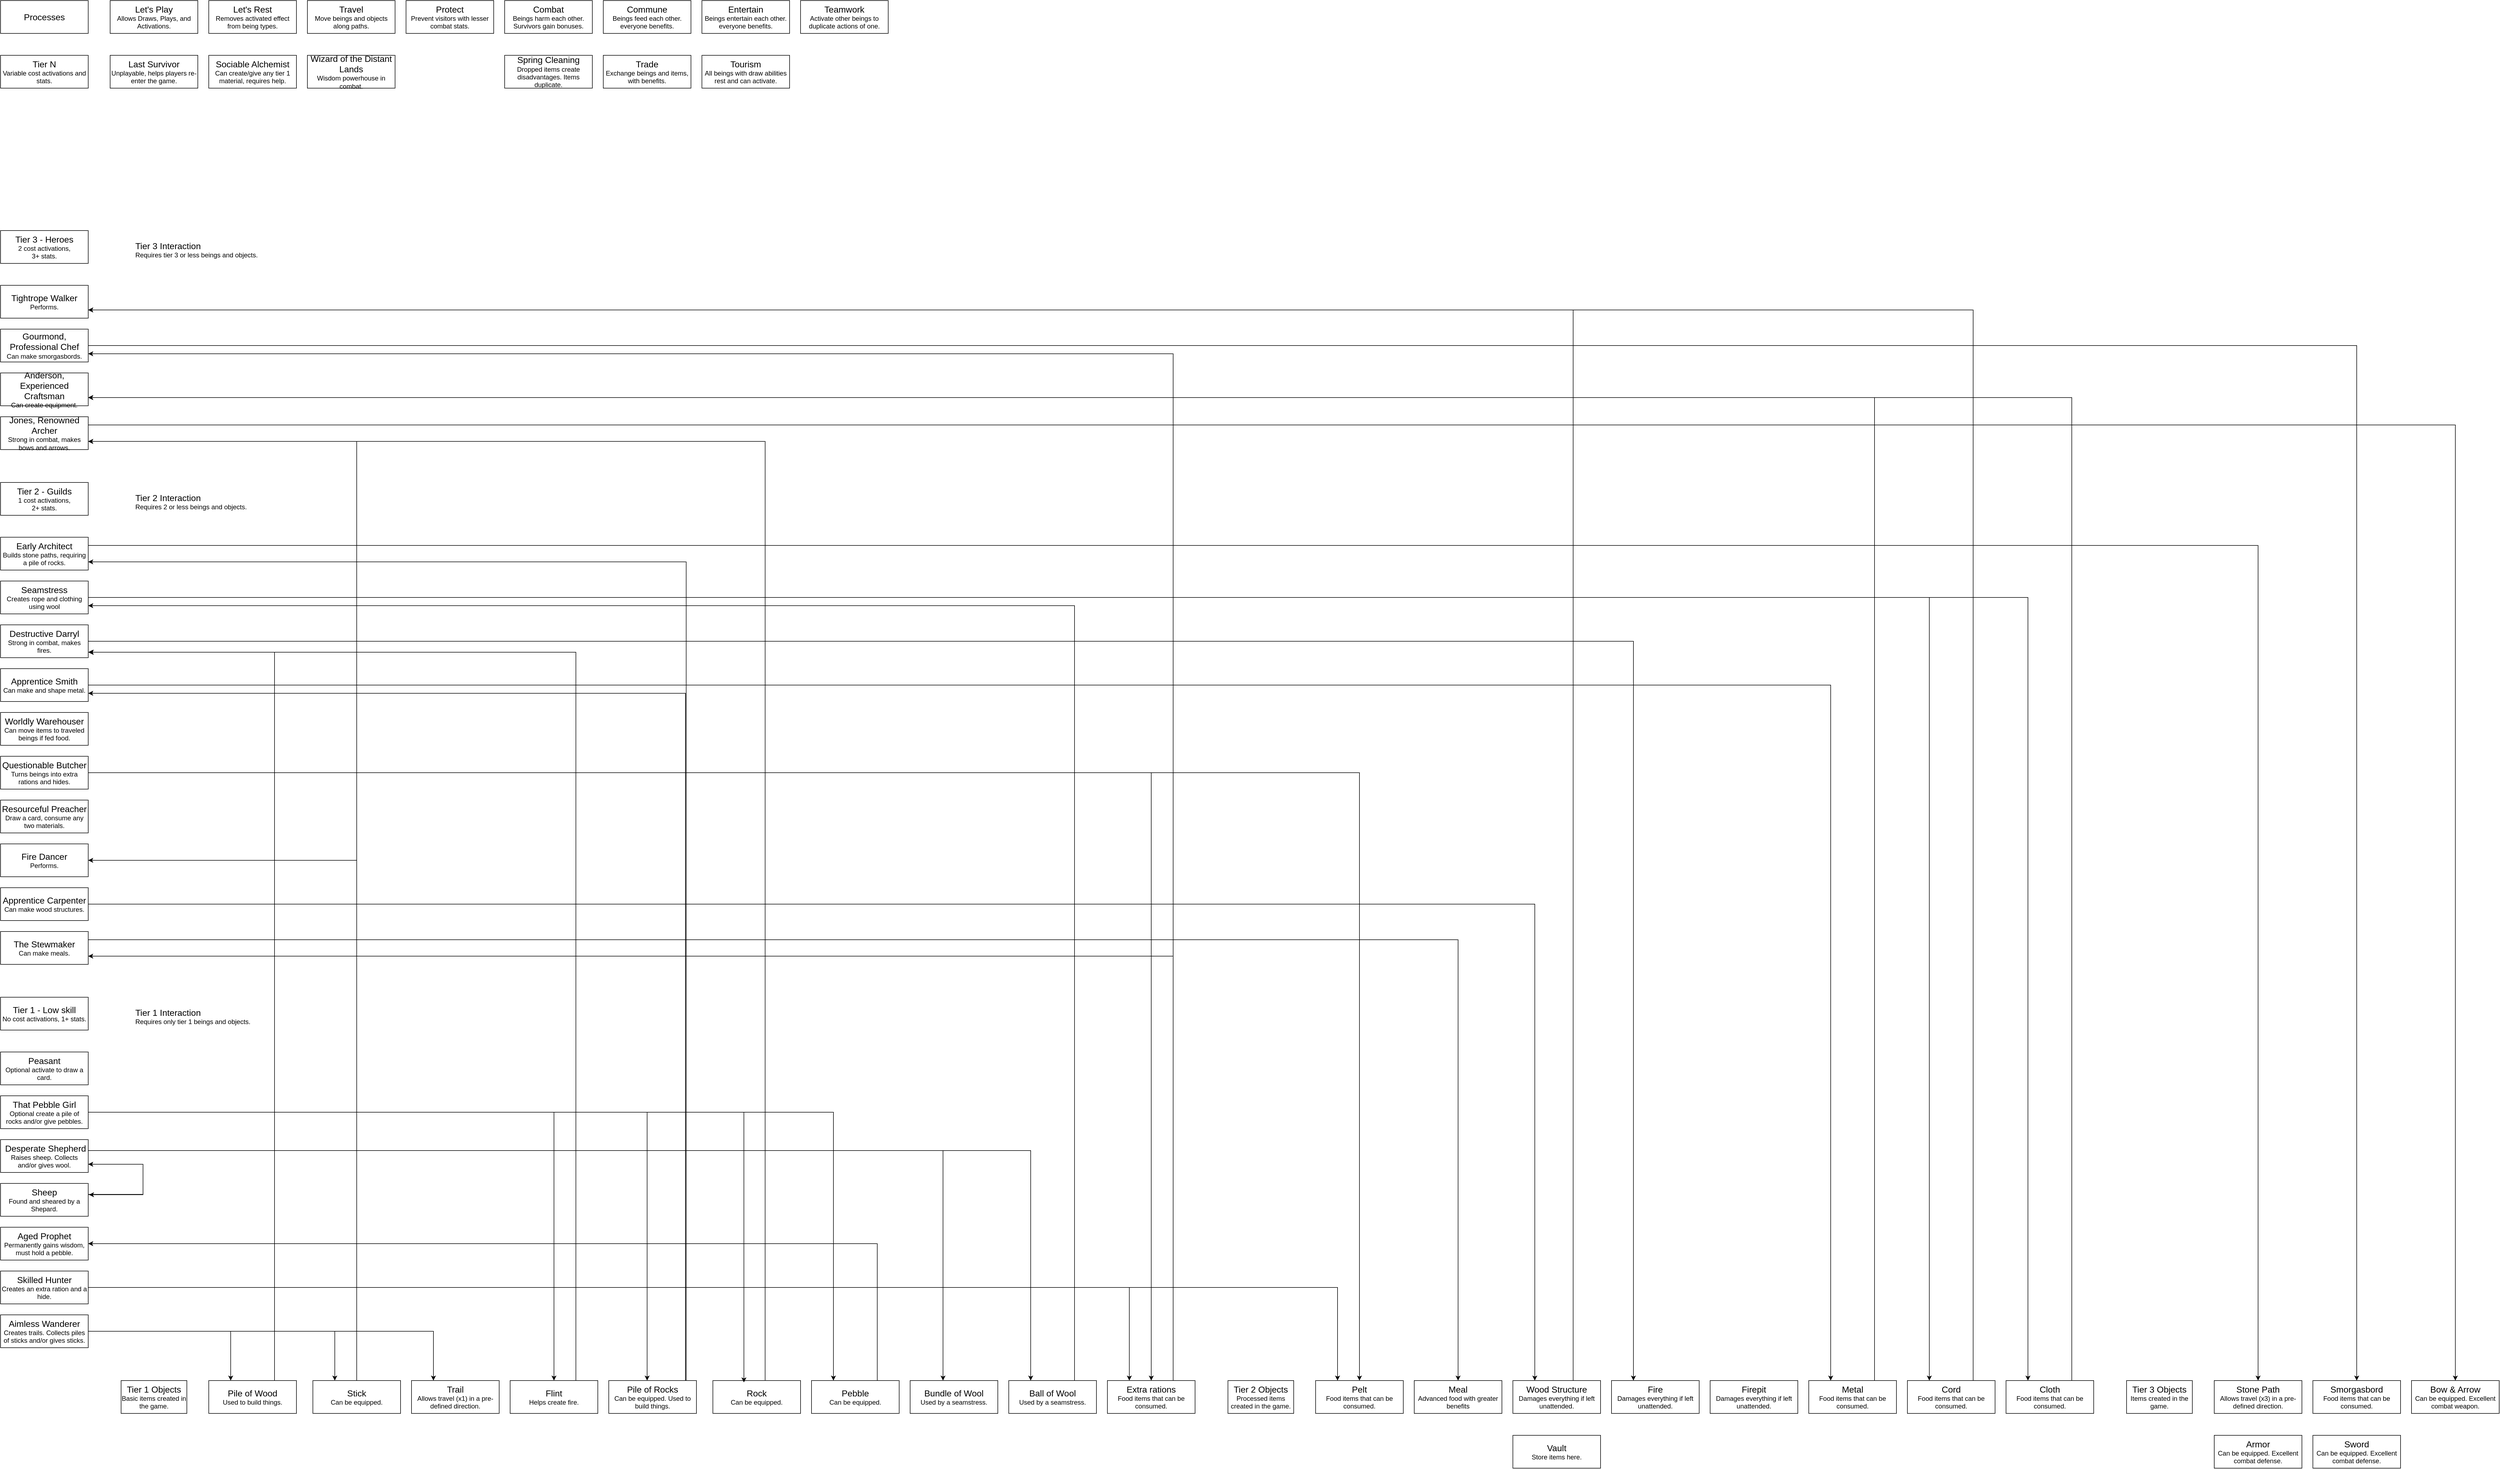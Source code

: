 <mxfile version="28.2.7">
  <diagram name="Page-1" id="soMkyoPG13DyfXOzOmXN">
    <mxGraphModel dx="1831" dy="1311" grid="1" gridSize="10" guides="1" tooltips="1" connect="1" arrows="1" fold="1" page="1" pageScale="1" pageWidth="850" pageHeight="1100" math="0" shadow="0">
      <root>
        <mxCell id="0" />
        <mxCell id="1" parent="0" />
        <mxCell id="-0Zli8veUdUN0UV2vTNJ-37" value="" style="rounded=0;whiteSpace=wrap;html=1;strokeColor=none;align=left;verticalAlign=top;spacingLeft=24;spacingTop=12;" parent="1" vertex="1">
          <mxGeometry x="3920" y="520" width="680" height="2040" as="geometry" />
        </mxCell>
        <mxCell id="-0Zli8veUdUN0UV2vTNJ-36" value="&lt;div&gt;&lt;span style=&quot;font-size: 16px;&quot;&gt;Tier 3 Interaction&lt;/span&gt;&lt;/div&gt;&lt;div&gt;Requires tier 3 or less beings and objects.&lt;/div&gt;" style="rounded=0;whiteSpace=wrap;html=1;strokeColor=none;align=left;verticalAlign=top;spacingLeft=24;spacingTop=12;" parent="1" vertex="1">
          <mxGeometry x="260" y="520" width="3890" height="400" as="geometry" />
        </mxCell>
        <mxCell id="-0Zli8veUdUN0UV2vTNJ-35" value="" style="rounded=0;whiteSpace=wrap;html=1;strokeColor=none;align=left;verticalAlign=top;spacingLeft=24;spacingTop=12;" parent="1" vertex="1">
          <mxGeometry x="2280" y="980" width="1580" height="1610" as="geometry" />
        </mxCell>
        <mxCell id="-0Zli8veUdUN0UV2vTNJ-34" value="&lt;div&gt;&lt;span style=&quot;font-size: 16px;&quot;&gt;Tier 2 Interaction&lt;/span&gt;&lt;/div&gt;&lt;div&gt;Requires 2 or less beings and objects.&lt;/div&gt;" style="rounded=0;whiteSpace=wrap;html=1;strokeColor=none;align=left;verticalAlign=top;spacingLeft=24;spacingTop=12;" parent="1" vertex="1">
          <mxGeometry x="260" y="980" width="2060" height="880" as="geometry" />
        </mxCell>
        <mxCell id="-0Zli8veUdUN0UV2vTNJ-30" value="&lt;div&gt;&lt;span style=&quot;font-size: 16px;&quot;&gt;Tier 1 Interaction&lt;/span&gt;&lt;/div&gt;&lt;div&gt;Requires only tier 1 beings and objects.&lt;/div&gt;" style="rounded=0;whiteSpace=wrap;html=1;strokeColor=none;align=left;verticalAlign=top;spacingLeft=24;spacingTop=12;" parent="1" vertex="1">
          <mxGeometry x="260" y="1920" width="1960" height="640" as="geometry" />
        </mxCell>
        <mxCell id="-0Zli8veUdUN0UV2vTNJ-15" style="edgeStyle=orthogonalEdgeStyle;rounded=0;orthogonalLoop=1;jettySize=auto;html=1;entryX=0.5;entryY=0;entryDx=0;entryDy=0;exitX=1;exitY=0.25;exitDx=0;exitDy=0;" parent="1" source="qr8aA7d-a02LXcOWH9pC-1" target="qr8aA7d-a02LXcOWH9pC-17" edge="1">
          <mxGeometry relative="1" as="geometry">
            <mxPoint x="380" y="680" as="targetPoint" />
            <Array as="points">
              <mxPoint x="4160" y="1095" />
            </Array>
          </mxGeometry>
        </mxCell>
        <mxCell id="qr8aA7d-a02LXcOWH9pC-1" value="&lt;font style=&quot;font-size: 16px;&quot;&gt;Early Architect&lt;/font&gt;&lt;div&gt;Builds stone paths, requiring a pile of rocks.&lt;/div&gt;" style="rounded=0;whiteSpace=wrap;html=1;strokeColor=light-dark(#000000,#00FF00);" parent="1" vertex="1">
          <mxGeometry x="40" y="1080" width="160" height="60" as="geometry" />
        </mxCell>
        <mxCell id="qr8aA7d-a02LXcOWH9pC-2" value="&lt;span style=&quot;font-size: 16px;&quot;&gt;Last Survivor&lt;/span&gt;&lt;br&gt;&lt;div&gt;Unplayable, helps players re-enter the game.&lt;/div&gt;" style="rounded=0;whiteSpace=wrap;html=1;strokeColor=light-dark(#000000,#FFFF00);" parent="1" vertex="1">
          <mxGeometry x="240" y="200" width="160" height="60" as="geometry" />
        </mxCell>
        <mxCell id="qr8aA7d-a02LXcOWH9pC-3" value="&lt;div&gt;&lt;span style=&quot;font-size: 16px;&quot;&gt;Tier 1 - Low skill&lt;/span&gt;&lt;/div&gt;&lt;div&gt;No cost activations, 1+ stats.&lt;/div&gt;" style="rounded=0;whiteSpace=wrap;html=1;strokeColor=light-dark(#000000,#007FFF);" parent="1" vertex="1">
          <mxGeometry x="40" y="1920" width="160" height="60" as="geometry" />
        </mxCell>
        <mxCell id="qr8aA7d-a02LXcOWH9pC-4" value="&lt;div&gt;&lt;span style=&quot;font-size: 16px;&quot;&gt;Tier 2 - Guilds&lt;/span&gt;&lt;/div&gt;&lt;div&gt;1 cost activations,&lt;br&gt;2+ stats.&lt;/div&gt;" style="rounded=0;whiteSpace=wrap;html=1;strokeColor=light-dark(#000000,#007FFF);" parent="1" vertex="1">
          <mxGeometry x="40" y="980" width="160" height="60" as="geometry" />
        </mxCell>
        <mxCell id="qr8aA7d-a02LXcOWH9pC-5" value="&lt;div&gt;&lt;span style=&quot;font-size: 16px;&quot;&gt;Tier N&lt;/span&gt;&lt;/div&gt;&lt;div&gt;Variable cost activations and stats.&lt;/div&gt;" style="rounded=0;whiteSpace=wrap;html=1;strokeColor=light-dark(#000000,#007FFF);" parent="1" vertex="1">
          <mxGeometry x="40" y="200" width="160" height="60" as="geometry" />
        </mxCell>
        <mxCell id="qr8aA7d-a02LXcOWH9pC-6" value="&lt;font style=&quot;font-size: 16px;&quot;&gt;Peasant&lt;/font&gt;&lt;div&gt;Optional activate to draw a card.&lt;/div&gt;" style="rounded=0;whiteSpace=wrap;html=1;strokeColor=light-dark(#000000,#00CC00);" parent="1" vertex="1">
          <mxGeometry x="40" y="2020" width="160" height="60" as="geometry" />
        </mxCell>
        <mxCell id="qr8aA7d-a02LXcOWH9pC-7" value="&lt;div&gt;&lt;span style=&quot;background-color: transparent; color: light-dark(rgb(0, 0, 0), rgb(255, 255, 255));&quot;&gt;&lt;span style=&quot;font-size: 16px;&quot;&gt;Processes&lt;/span&gt;&lt;/span&gt;&lt;/div&gt;" style="rounded=0;whiteSpace=wrap;html=1;strokeColor=light-dark(#000000,#007FFF);" parent="1" vertex="1">
          <mxGeometry x="40" y="100" width="160" height="60" as="geometry" />
        </mxCell>
        <mxCell id="qr8aA7d-a02LXcOWH9pC-8" value="&lt;div&gt;&lt;span style=&quot;font-size: 16px;&quot;&gt;Let&#39;s Play&lt;/span&gt;&lt;/div&gt;&lt;div&gt;Allows Draws, Plays, and Activations.&lt;/div&gt;" style="rounded=0;whiteSpace=wrap;html=1;strokeColor=light-dark(#000000,#00CC00);" parent="1" vertex="1">
          <mxGeometry x="240" y="100" width="160" height="60" as="geometry" />
        </mxCell>
        <mxCell id="qr8aA7d-a02LXcOWH9pC-9" value="&lt;div&gt;&lt;span style=&quot;font-size: 16px;&quot;&gt;Let&#39;s Rest&lt;/span&gt;&lt;/div&gt;&lt;div&gt;Removes activated effect from being types.&lt;/div&gt;" style="rounded=0;whiteSpace=wrap;html=1;strokeColor=light-dark(#000000,#00CC00);" parent="1" vertex="1">
          <mxGeometry x="420" y="100" width="160" height="60" as="geometry" />
        </mxCell>
        <mxCell id="qr8aA7d-a02LXcOWH9pC-19" style="edgeStyle=orthogonalEdgeStyle;rounded=0;orthogonalLoop=1;jettySize=auto;html=1;exitX=1;exitY=0.5;exitDx=0;exitDy=0;" parent="1" source="qr8aA7d-a02LXcOWH9pC-11" target="qr8aA7d-a02LXcOWH9pC-13" edge="1">
          <mxGeometry relative="1" as="geometry">
            <mxPoint x="520" y="1140" as="sourcePoint" />
            <mxPoint x="1280.6" y="1139.12" as="targetPoint" />
            <Array as="points">
              <mxPoint x="1220" y="2130" />
            </Array>
          </mxGeometry>
        </mxCell>
        <mxCell id="-0Zli8veUdUN0UV2vTNJ-8" style="edgeStyle=orthogonalEdgeStyle;rounded=0;orthogonalLoop=1;jettySize=auto;html=1;entryX=0.5;entryY=0;entryDx=0;entryDy=0;exitX=1;exitY=0.5;exitDx=0;exitDy=0;" parent="1" source="qr8aA7d-a02LXcOWH9pC-11" target="-0Zli8veUdUN0UV2vTNJ-7" edge="1">
          <mxGeometry relative="1" as="geometry">
            <Array as="points">
              <mxPoint x="1050" y="2130" />
            </Array>
          </mxGeometry>
        </mxCell>
        <mxCell id="-0Zli8veUdUN0UV2vTNJ-55" style="edgeStyle=orthogonalEdgeStyle;rounded=0;orthogonalLoop=1;jettySize=auto;html=1;entryX=0.25;entryY=0;entryDx=0;entryDy=0;" parent="1" source="qr8aA7d-a02LXcOWH9pC-11" target="-0Zli8veUdUN0UV2vTNJ-52" edge="1">
          <mxGeometry relative="1" as="geometry">
            <Array as="points">
              <mxPoint x="1560" y="2130" />
            </Array>
          </mxGeometry>
        </mxCell>
        <mxCell id="qr8aA7d-a02LXcOWH9pC-11" value="&lt;font style=&quot;font-size: 16px;&quot;&gt;That Pebble Girl&lt;/font&gt;&lt;div&gt;Optional create a pile of rocks and/or give pebbles.&lt;/div&gt;" style="rounded=0;whiteSpace=wrap;html=1;strokeColor=light-dark(#000000,#00FF00);" parent="1" vertex="1">
          <mxGeometry x="40" y="2100" width="160" height="60" as="geometry" />
        </mxCell>
        <mxCell id="qr8aA7d-a02LXcOWH9pC-20" style="edgeStyle=orthogonalEdgeStyle;rounded=0;orthogonalLoop=1;jettySize=auto;html=1;entryX=1;entryY=0.75;entryDx=0;entryDy=0;exitX=0.883;exitY=0.078;exitDx=0;exitDy=0;exitPerimeter=0;" parent="1" source="qr8aA7d-a02LXcOWH9pC-13" target="qr8aA7d-a02LXcOWH9pC-1" edge="1">
          <mxGeometry relative="1" as="geometry">
            <Array as="points">
              <mxPoint x="1291" y="1125" />
            </Array>
          </mxGeometry>
        </mxCell>
        <mxCell id="qr8aA7d-a02LXcOWH9pC-22" style="edgeStyle=orthogonalEdgeStyle;rounded=0;orthogonalLoop=1;jettySize=auto;html=1;entryX=1;entryY=0.5;entryDx=0;entryDy=0;exitX=0.75;exitY=0;exitDx=0;exitDy=0;" parent="1" source="-0Zli8veUdUN0UV2vTNJ-52" target="qr8aA7d-a02LXcOWH9pC-18" edge="1">
          <mxGeometry relative="1" as="geometry">
            <Array as="points">
              <mxPoint x="1640" y="2370" />
            </Array>
          </mxGeometry>
        </mxCell>
        <mxCell id="-0Zli8veUdUN0UV2vTNJ-27" style="edgeStyle=orthogonalEdgeStyle;rounded=0;orthogonalLoop=1;jettySize=auto;html=1;entryX=1;entryY=0.75;entryDx=0;entryDy=0;exitX=0.596;exitY=-0.011;exitDx=0;exitDy=0;exitPerimeter=0;" parent="1" source="-0Zli8veUdUN0UV2vTNJ-51" target="-0Zli8veUdUN0UV2vTNJ-10" edge="1">
          <mxGeometry relative="1" as="geometry">
            <Array as="points">
              <mxPoint x="1435" y="905" />
            </Array>
          </mxGeometry>
        </mxCell>
        <mxCell id="-0Zli8veUdUN0UV2vTNJ-95" style="edgeStyle=orthogonalEdgeStyle;rounded=0;orthogonalLoop=1;jettySize=auto;html=1;entryX=1;entryY=0.75;entryDx=0;entryDy=0;" parent="1" source="qr8aA7d-a02LXcOWH9pC-13" target="-0Zli8veUdUN0UV2vTNJ-57" edge="1">
          <mxGeometry relative="1" as="geometry">
            <Array as="points">
              <mxPoint x="1290" y="1365" />
            </Array>
          </mxGeometry>
        </mxCell>
        <mxCell id="qr8aA7d-a02LXcOWH9pC-13" value="&lt;font style=&quot;font-size: 16px;&quot;&gt;Pile of Rocks&lt;/font&gt;&lt;div&gt;Can be equipped. Used to build things.&lt;/div&gt;" style="rounded=0;whiteSpace=wrap;html=1;strokeColor=light-dark(#000000,#00CC00);" parent="1" vertex="1">
          <mxGeometry x="1150" y="2620" width="160" height="60" as="geometry" />
        </mxCell>
        <mxCell id="qr8aA7d-a02LXcOWH9pC-17" value="&lt;font style=&quot;font-size: 16px;&quot;&gt;Stone Path&lt;/font&gt;&lt;div&gt;Allows travel (x3) in a pre-defined direction.&lt;/div&gt;" style="rounded=0;whiteSpace=wrap;html=1;strokeColor=light-dark(#000000,#FFFF00);" parent="1" vertex="1">
          <mxGeometry x="4080" y="2620" width="160" height="60" as="geometry" />
        </mxCell>
        <mxCell id="qr8aA7d-a02LXcOWH9pC-18" value="&lt;font style=&quot;font-size: 16px;&quot;&gt;Aged Prophet&lt;/font&gt;&lt;div&gt;Permanently gains wisdom, must hold a pebble.&lt;/div&gt;" style="rounded=0;whiteSpace=wrap;html=1;strokeColor=light-dark(#000000,#00FF00);" parent="1" vertex="1">
          <mxGeometry x="40" y="2340" width="160" height="60" as="geometry" />
        </mxCell>
        <mxCell id="-0Zli8veUdUN0UV2vTNJ-1" value="&lt;div&gt;&lt;span style=&quot;font-size: 16px;&quot;&gt;Tier 1 Objects&lt;/span&gt;&lt;/div&gt;&lt;div&gt;Basic items created in the game.&lt;/div&gt;" style="rounded=0;whiteSpace=wrap;html=1;strokeColor=light-dark(#000000,#007FFF);" parent="1" vertex="1">
          <mxGeometry x="260" y="2620" width="120" height="60" as="geometry" />
        </mxCell>
        <mxCell id="-0Zli8veUdUN0UV2vTNJ-2" value="&lt;div&gt;&lt;span style=&quot;font-size: 16px;&quot;&gt;Tier 2 Objects&lt;/span&gt;&lt;/div&gt;&lt;div&gt;Processed items created in the game.&lt;/div&gt;" style="rounded=0;whiteSpace=wrap;html=1;strokeColor=light-dark(#000000,#007FFF);" parent="1" vertex="1">
          <mxGeometry x="2280" y="2620" width="120" height="60" as="geometry" />
        </mxCell>
        <mxCell id="-0Zli8veUdUN0UV2vTNJ-21" style="edgeStyle=orthogonalEdgeStyle;rounded=0;orthogonalLoop=1;jettySize=auto;html=1;" parent="1" source="-0Zli8veUdUN0UV2vTNJ-4" edge="1">
          <mxGeometry relative="1" as="geometry">
            <mxPoint x="201" y="1290" as="targetPoint" />
            <Array as="points">
              <mxPoint x="540" y="1290" />
              <mxPoint x="201" y="1290" />
            </Array>
          </mxGeometry>
        </mxCell>
        <mxCell id="-0Zli8veUdUN0UV2vTNJ-22" style="edgeStyle=orthogonalEdgeStyle;rounded=0;orthogonalLoop=1;jettySize=auto;html=1;entryX=1;entryY=0.75;entryDx=0;entryDy=0;exitX=0.5;exitY=0;exitDx=0;exitDy=0;" parent="1" source="-0Zli8veUdUN0UV2vTNJ-49" target="-0Zli8veUdUN0UV2vTNJ-10" edge="1">
          <mxGeometry relative="1" as="geometry">
            <Array as="points">
              <mxPoint x="690" y="905" />
            </Array>
          </mxGeometry>
        </mxCell>
        <mxCell id="-0Zli8veUdUN0UV2vTNJ-4" value="&lt;font style=&quot;font-size: 16px;&quot;&gt;Pile of Wood&lt;/font&gt;&lt;div&gt;Used to build things.&lt;/div&gt;" style="rounded=0;whiteSpace=wrap;html=1;strokeColor=light-dark(#000000,#00FF00);" parent="1" vertex="1">
          <mxGeometry x="420" y="2620" width="160" height="60" as="geometry" />
        </mxCell>
        <mxCell id="-0Zli8veUdUN0UV2vTNJ-5" value="&lt;font style=&quot;font-size: 16px;&quot;&gt;Trail&lt;/font&gt;&lt;div&gt;Allows travel (x1) in a pre-defined direction.&lt;/div&gt;" style="rounded=0;whiteSpace=wrap;html=1;strokeColor=light-dark(#000000,#FFFF00);" parent="1" vertex="1">
          <mxGeometry x="790" y="2620" width="160" height="60" as="geometry" />
        </mxCell>
        <mxCell id="-0Zli8veUdUN0UV2vTNJ-29" style="edgeStyle=orthogonalEdgeStyle;rounded=0;orthogonalLoop=1;jettySize=auto;html=1;exitX=0.75;exitY=0;exitDx=0;exitDy=0;" parent="1" source="-0Zli8veUdUN0UV2vTNJ-7" target="-0Zli8veUdUN0UV2vTNJ-18" edge="1">
          <mxGeometry relative="1" as="geometry">
            <mxPoint x="200" y="1291" as="targetPoint" />
            <Array as="points">
              <mxPoint x="1090" y="1290" />
            </Array>
          </mxGeometry>
        </mxCell>
        <mxCell id="-0Zli8veUdUN0UV2vTNJ-7" value="&lt;div&gt;&lt;span style=&quot;font-size: 16px;&quot;&gt;Flint&lt;br&gt;&lt;/span&gt;Helps create fire.&lt;/div&gt;" style="rounded=0;whiteSpace=wrap;html=1;strokeColor=light-dark(#000000,#00FF00);" parent="1" vertex="1">
          <mxGeometry x="970" y="2620" width="160" height="60" as="geometry" />
        </mxCell>
        <mxCell id="-0Zli8veUdUN0UV2vTNJ-9" value="&lt;div&gt;&lt;span style=&quot;font-size: 16px;&quot;&gt;Tier 3 - Heroes&lt;/span&gt;&lt;/div&gt;&lt;div&gt;2 cost activations,&lt;br&gt;3+ stats.&lt;/div&gt;" style="rounded=0;whiteSpace=wrap;html=1;strokeColor=light-dark(#000000,#007FFF);" parent="1" vertex="1">
          <mxGeometry x="40" y="520" width="160" height="60" as="geometry" />
        </mxCell>
        <mxCell id="-0Zli8veUdUN0UV2vTNJ-10" value="&lt;div&gt;&lt;span style=&quot;font-size: 16px;&quot;&gt;Jones, Renowned Archer&lt;/span&gt;&lt;/div&gt;&lt;div&gt;Strong in combat, makes bows and arrows.&lt;/div&gt;" style="rounded=0;whiteSpace=wrap;html=1;strokeColor=light-dark(#000000,#808080);" parent="1" vertex="1">
          <mxGeometry x="40" y="860" width="160" height="60" as="geometry" />
        </mxCell>
        <mxCell id="-0Zli8veUdUN0UV2vTNJ-11" value="&lt;font style=&quot;font-size: 16px;&quot;&gt;Bow &amp;amp; Arrow&lt;/font&gt;&lt;div&gt;Can be equipped. Excellent combat weapon.&lt;/div&gt;" style="rounded=0;whiteSpace=wrap;html=1;strokeColor=light-dark(#000000,#808080);" parent="1" vertex="1">
          <mxGeometry x="4440" y="2620" width="160" height="60" as="geometry" />
        </mxCell>
        <mxCell id="-0Zli8veUdUN0UV2vTNJ-12" value="&lt;div&gt;&lt;span style=&quot;font-size: 16px;&quot;&gt;Tier 3 Objects&lt;/span&gt;&lt;/div&gt;&lt;div&gt;Items created in the game.&lt;/div&gt;" style="rounded=0;whiteSpace=wrap;html=1;strokeColor=light-dark(#000000,#007FFF);" parent="1" vertex="1">
          <mxGeometry x="3920" y="2620" width="120" height="60" as="geometry" />
        </mxCell>
        <mxCell id="-0Zli8veUdUN0UV2vTNJ-17" style="edgeStyle=orthogonalEdgeStyle;rounded=0;orthogonalLoop=1;jettySize=auto;html=1;entryX=0.25;entryY=0;entryDx=0;entryDy=0;exitX=1;exitY=0.5;exitDx=0;exitDy=0;" parent="1" source="-0Zli8veUdUN0UV2vTNJ-42" target="-0Zli8veUdUN0UV2vTNJ-5" edge="1">
          <mxGeometry relative="1" as="geometry">
            <mxPoint x="200" y="1400" as="sourcePoint" />
            <Array as="points">
              <mxPoint x="830" y="2530" />
            </Array>
          </mxGeometry>
        </mxCell>
        <mxCell id="-0Zli8veUdUN0UV2vTNJ-20" style="edgeStyle=orthogonalEdgeStyle;rounded=0;orthogonalLoop=1;jettySize=auto;html=1;entryX=0.25;entryY=0;entryDx=0;entryDy=0;exitX=1;exitY=0.5;exitDx=0;exitDy=0;" parent="1" source="-0Zli8veUdUN0UV2vTNJ-42" target="-0Zli8veUdUN0UV2vTNJ-4" edge="1">
          <mxGeometry relative="1" as="geometry">
            <mxPoint x="200" y="1400" as="sourcePoint" />
            <Array as="points">
              <mxPoint x="460" y="2530" />
            </Array>
          </mxGeometry>
        </mxCell>
        <mxCell id="-0Zli8veUdUN0UV2vTNJ-16" style="edgeStyle=orthogonalEdgeStyle;rounded=0;orthogonalLoop=1;jettySize=auto;html=1;exitX=1;exitY=0.25;exitDx=0;exitDy=0;entryX=0.5;entryY=0;entryDx=0;entryDy=0;" parent="1" source="-0Zli8veUdUN0UV2vTNJ-10" target="-0Zli8veUdUN0UV2vTNJ-11" edge="1">
          <mxGeometry relative="1" as="geometry">
            <mxPoint x="4440" y="2630" as="targetPoint" />
            <Array as="points">
              <mxPoint x="4520" y="875" />
            </Array>
          </mxGeometry>
        </mxCell>
        <mxCell id="-0Zli8veUdUN0UV2vTNJ-28" style="edgeStyle=orthogonalEdgeStyle;rounded=0;orthogonalLoop=1;jettySize=auto;html=1;entryX=0.25;entryY=0;entryDx=0;entryDy=0;exitX=1;exitY=0.5;exitDx=0;exitDy=0;" parent="1" source="-0Zli8veUdUN0UV2vTNJ-18" target="-0Zli8veUdUN0UV2vTNJ-19" edge="1">
          <mxGeometry relative="1" as="geometry">
            <Array as="points">
              <mxPoint x="3020" y="1270" />
            </Array>
          </mxGeometry>
        </mxCell>
        <mxCell id="-0Zli8veUdUN0UV2vTNJ-18" value="&lt;font style=&quot;font-size: 16px;&quot;&gt;Destructive Darryl&lt;/font&gt;&lt;div&gt;Strong in combat, makes fires.&lt;/div&gt;" style="rounded=0;whiteSpace=wrap;html=1;strokeColor=light-dark(#000000,#00FF00);" parent="1" vertex="1">
          <mxGeometry x="40" y="1240" width="160" height="60" as="geometry" />
        </mxCell>
        <mxCell id="-0Zli8veUdUN0UV2vTNJ-19" value="&lt;font style=&quot;font-size: 16px;&quot;&gt;Fire&lt;/font&gt;&lt;div&gt;Damages everything if left unattended.&lt;/div&gt;" style="rounded=0;whiteSpace=wrap;html=1;strokeColor=light-dark(#000000,#CCCC00);" parent="1" vertex="1">
          <mxGeometry x="2980" y="2620" width="160" height="60" as="geometry" />
        </mxCell>
        <mxCell id="-0Zli8veUdUN0UV2vTNJ-23" value="&lt;font style=&quot;font-size: 16px;&quot;&gt;Sociable Alchemist&lt;/font&gt;&lt;div&gt;Can create/give any tier 1 material, requires help.&lt;/div&gt;" style="rounded=0;whiteSpace=wrap;html=1;strokeColor=light-dark(#000000,#CC6600);" parent="1" vertex="1">
          <mxGeometry x="420" y="200" width="160" height="60" as="geometry" />
        </mxCell>
        <mxCell id="-0Zli8veUdUN0UV2vTNJ-25" value="&lt;font style=&quot;font-size: 16px;&quot;&gt;Travel&lt;/font&gt;&lt;div&gt;Move beings and objects along paths.&lt;/div&gt;" style="rounded=0;whiteSpace=wrap;html=1;strokeColor=light-dark(#000000,#CC6600);" parent="1" vertex="1">
          <mxGeometry x="600" y="100" width="160" height="60" as="geometry" />
        </mxCell>
        <mxCell id="-0Zli8veUdUN0UV2vTNJ-26" value="&lt;font style=&quot;font-size: 16px;&quot;&gt;Combat&lt;/font&gt;&lt;div&gt;Beings harm each other. Survivors gain bonuses.&lt;/div&gt;" style="rounded=0;whiteSpace=wrap;html=1;strokeColor=light-dark(#000000,#CC6600);" parent="1" vertex="1">
          <mxGeometry x="960" y="100" width="160" height="60" as="geometry" />
        </mxCell>
        <mxCell id="-0Zli8veUdUN0UV2vTNJ-56" style="edgeStyle=orthogonalEdgeStyle;rounded=0;orthogonalLoop=1;jettySize=auto;html=1;entryX=1;entryY=0.75;entryDx=0;entryDy=0;exitX=0.75;exitY=0;exitDx=0;exitDy=0;" parent="1" source="-0Zli8veUdUN0UV2vTNJ-69" target="-0Zli8veUdUN0UV2vTNJ-44" edge="1">
          <mxGeometry relative="1" as="geometry">
            <Array as="points">
              <mxPoint x="2000" y="1205" />
            </Array>
          </mxGeometry>
        </mxCell>
        <mxCell id="-0Zli8veUdUN0UV2vTNJ-39" value="&lt;div&gt;&lt;span style=&quot;font-size: 16px;&quot;&gt;Bundle of Wool&lt;br&gt;&lt;/span&gt;Used by a seamstress.&lt;/div&gt;" style="rounded=0;whiteSpace=wrap;html=1;strokeColor=light-dark(#000000,#00FF00);" parent="1" vertex="1">
          <mxGeometry x="1700" y="2620" width="160" height="60" as="geometry" />
        </mxCell>
        <mxCell id="-0Zli8veUdUN0UV2vTNJ-45" style="edgeStyle=orthogonalEdgeStyle;rounded=0;orthogonalLoop=1;jettySize=auto;html=1;exitX=1;exitY=0.5;exitDx=0;exitDy=0;exitPerimeter=0;" parent="1" source="-0Zli8veUdUN0UV2vTNJ-41" target="-0Zli8veUdUN0UV2vTNJ-39" edge="1">
          <mxGeometry relative="1" as="geometry">
            <Array as="points">
              <mxPoint x="200" y="2200" />
              <mxPoint x="1760" y="2200" />
            </Array>
          </mxGeometry>
        </mxCell>
        <mxCell id="-0Zli8veUdUN0UV2vTNJ-47" style="edgeStyle=orthogonalEdgeStyle;rounded=0;orthogonalLoop=1;jettySize=auto;html=1;entryX=1.009;entryY=0.344;entryDx=0;entryDy=0;entryPerimeter=0;exitX=1;exitY=0.75;exitDx=0;exitDy=0;" parent="1" source="-0Zli8veUdUN0UV2vTNJ-41" target="-0Zli8veUdUN0UV2vTNJ-46" edge="1">
          <mxGeometry relative="1" as="geometry">
            <mxPoint x="1200" y="2550" as="targetPoint" />
            <Array as="points">
              <mxPoint x="300" y="2225" />
              <mxPoint x="300" y="2281" />
            </Array>
          </mxGeometry>
        </mxCell>
        <mxCell id="-0Zli8veUdUN0UV2vTNJ-70" style="edgeStyle=orthogonalEdgeStyle;rounded=0;orthogonalLoop=1;jettySize=auto;html=1;entryX=0.25;entryY=0;entryDx=0;entryDy=0;" parent="1" source="-0Zli8veUdUN0UV2vTNJ-41" target="-0Zli8veUdUN0UV2vTNJ-69" edge="1">
          <mxGeometry relative="1" as="geometry">
            <mxPoint x="1930" y="2090" as="targetPoint" />
            <Array as="points">
              <mxPoint x="1920" y="2200" />
            </Array>
          </mxGeometry>
        </mxCell>
        <mxCell id="-0Zli8veUdUN0UV2vTNJ-41" value="&lt;font style=&quot;font-size: 16px;&quot;&gt;&amp;nbsp;Desperate Shepherd&lt;/font&gt;&lt;div&gt;Raises sheep. Collects and/or gives wool.&lt;/div&gt;" style="rounded=0;whiteSpace=wrap;html=1;strokeColor=light-dark(#000000,#00FF00);" parent="1" vertex="1">
          <mxGeometry x="40" y="2180" width="160" height="60" as="geometry" />
        </mxCell>
        <mxCell id="-0Zli8veUdUN0UV2vTNJ-77" style="edgeStyle=orthogonalEdgeStyle;rounded=0;orthogonalLoop=1;jettySize=auto;html=1;entryX=0.25;entryY=0;entryDx=0;entryDy=0;" parent="1" source="-0Zli8veUdUN0UV2vTNJ-42" target="-0Zli8veUdUN0UV2vTNJ-49" edge="1">
          <mxGeometry relative="1" as="geometry" />
        </mxCell>
        <mxCell id="-0Zli8veUdUN0UV2vTNJ-42" value="&lt;font style=&quot;font-size: 16px;&quot;&gt;Aimless Wanderer&lt;/font&gt;&lt;div&gt;Creates trails. Collects piles of sticks and/or gives sticks.&lt;/div&gt;" style="rounded=0;whiteSpace=wrap;html=1;strokeColor=light-dark(#000000,#00FF00);" parent="1" vertex="1">
          <mxGeometry x="40" y="2500" width="160" height="60" as="geometry" />
        </mxCell>
        <mxCell id="-0Zli8veUdUN0UV2vTNJ-43" value="&lt;font style=&quot;font-size: 16px;&quot;&gt;Worldly Warehouser&lt;/font&gt;&lt;div&gt;Can move items to traveled beings if fed food.&lt;/div&gt;" style="rounded=0;whiteSpace=wrap;html=1;strokeColor=light-dark(#000000,#808080);" parent="1" vertex="1">
          <mxGeometry x="40" y="1400" width="160" height="60" as="geometry" />
        </mxCell>
        <mxCell id="-0Zli8veUdUN0UV2vTNJ-97" style="edgeStyle=orthogonalEdgeStyle;rounded=0;orthogonalLoop=1;jettySize=auto;html=1;entryX=0.25;entryY=0;entryDx=0;entryDy=0;" parent="1" source="-0Zli8veUdUN0UV2vTNJ-44" target="-0Zli8veUdUN0UV2vTNJ-84" edge="1">
          <mxGeometry relative="1" as="geometry" />
        </mxCell>
        <mxCell id="-0Zli8veUdUN0UV2vTNJ-99" style="edgeStyle=orthogonalEdgeStyle;rounded=0;orthogonalLoop=1;jettySize=auto;html=1;entryX=0.25;entryY=0;entryDx=0;entryDy=0;" parent="1" source="-0Zli8veUdUN0UV2vTNJ-44" target="-0Zli8veUdUN0UV2vTNJ-85" edge="1">
          <mxGeometry relative="1" as="geometry" />
        </mxCell>
        <mxCell id="-0Zli8veUdUN0UV2vTNJ-44" value="&lt;font style=&quot;font-size: 16px;&quot;&gt;Seamstress&lt;/font&gt;&lt;div&gt;Creates rope and clothing using wool&lt;/div&gt;" style="rounded=0;whiteSpace=wrap;html=1;strokeColor=light-dark(#000000,#00FF00);" parent="1" vertex="1">
          <mxGeometry x="40" y="1160" width="160" height="60" as="geometry" />
        </mxCell>
        <mxCell id="-0Zli8veUdUN0UV2vTNJ-48" style="edgeStyle=orthogonalEdgeStyle;rounded=0;orthogonalLoop=1;jettySize=auto;html=1;exitX=1.007;exitY=0.35;exitDx=0;exitDy=0;exitPerimeter=0;entryX=1;entryY=0.75;entryDx=0;entryDy=0;" parent="1" source="-0Zli8veUdUN0UV2vTNJ-46" target="-0Zli8veUdUN0UV2vTNJ-41" edge="1">
          <mxGeometry relative="1" as="geometry">
            <mxPoint x="200" y="1980" as="targetPoint" />
            <Array as="points">
              <mxPoint x="201" y="2280" />
              <mxPoint x="300" y="2280" />
              <mxPoint x="300" y="2225" />
            </Array>
          </mxGeometry>
        </mxCell>
        <mxCell id="-0Zli8veUdUN0UV2vTNJ-46" value="&lt;div&gt;&lt;span style=&quot;font-size: 16px;&quot;&gt;Sheep&lt;br&gt;&lt;/span&gt;Found and sheared by a Shepard.&lt;/div&gt;" style="rounded=0;whiteSpace=wrap;html=1;strokeColor=light-dark(#000000,#00FF00);" parent="1" vertex="1">
          <mxGeometry x="40" y="2260" width="160" height="60" as="geometry" />
        </mxCell>
        <mxCell id="-0Zli8veUdUN0UV2vTNJ-78" style="edgeStyle=orthogonalEdgeStyle;rounded=0;orthogonalLoop=1;jettySize=auto;html=1;exitX=0.5;exitY=0;exitDx=0;exitDy=0;entryX=1;entryY=0.5;entryDx=0;entryDy=0;" parent="1" source="-0Zli8veUdUN0UV2vTNJ-49" target="-0Zli8veUdUN0UV2vTNJ-72" edge="1">
          <mxGeometry relative="1" as="geometry" />
        </mxCell>
        <mxCell id="-0Zli8veUdUN0UV2vTNJ-49" value="&lt;font style=&quot;font-size: 16px;&quot;&gt;Stick&lt;/font&gt;&lt;div&gt;Can be equipped.&lt;/div&gt;" style="rounded=0;whiteSpace=wrap;html=1;strokeColor=light-dark(#000000,#00FF00);" parent="1" vertex="1">
          <mxGeometry x="610" y="2620" width="160" height="60" as="geometry" />
        </mxCell>
        <mxCell id="-0Zli8veUdUN0UV2vTNJ-51" value="&lt;div&gt;&lt;span style=&quot;font-size: 16px;&quot;&gt;Rock&lt;br&gt;&lt;/span&gt;Can be equipped.&lt;/div&gt;" style="rounded=0;whiteSpace=wrap;html=1;strokeColor=light-dark(#000000,#00FF00);" parent="1" vertex="1">
          <mxGeometry x="1340" y="2620" width="160" height="60" as="geometry" />
        </mxCell>
        <mxCell id="-0Zli8veUdUN0UV2vTNJ-52" value="&lt;div&gt;&lt;span style=&quot;font-size: 16px;&quot;&gt;Pebble&lt;br&gt;&lt;/span&gt;Can be equipped.&lt;/div&gt;" style="rounded=0;whiteSpace=wrap;html=1;strokeColor=light-dark(#000000,#00FF00);" parent="1" vertex="1">
          <mxGeometry x="1520" y="2620" width="160" height="60" as="geometry" />
        </mxCell>
        <mxCell id="-0Zli8veUdUN0UV2vTNJ-54" style="edgeStyle=orthogonalEdgeStyle;rounded=0;orthogonalLoop=1;jettySize=auto;html=1;entryX=0.354;entryY=0.056;entryDx=0;entryDy=0;entryPerimeter=0;" parent="1" source="qr8aA7d-a02LXcOWH9pC-11" target="-0Zli8veUdUN0UV2vTNJ-51" edge="1">
          <mxGeometry relative="1" as="geometry">
            <Array as="points">
              <mxPoint x="1397" y="2130" />
            </Array>
          </mxGeometry>
        </mxCell>
        <mxCell id="-0Zli8veUdUN0UV2vTNJ-96" style="edgeStyle=orthogonalEdgeStyle;rounded=0;orthogonalLoop=1;jettySize=auto;html=1;entryX=0.25;entryY=0;entryDx=0;entryDy=0;" parent="1" source="-0Zli8veUdUN0UV2vTNJ-57" target="-0Zli8veUdUN0UV2vTNJ-83" edge="1">
          <mxGeometry relative="1" as="geometry" />
        </mxCell>
        <mxCell id="-0Zli8veUdUN0UV2vTNJ-57" value="&lt;font style=&quot;font-size: 16px;&quot;&gt;Apprentice Smith&lt;/font&gt;&lt;div&gt;Can make and shape metal.&lt;/div&gt;" style="rounded=0;whiteSpace=wrap;html=1;strokeColor=light-dark(#000000,#00FF00);" parent="1" vertex="1">
          <mxGeometry x="40" y="1320" width="160" height="60" as="geometry" />
        </mxCell>
        <mxCell id="-0Zli8veUdUN0UV2vTNJ-58" value="&lt;font style=&quot;font-size: 16px;&quot;&gt;Anderson, Experienced Craftsman&lt;/font&gt;&lt;div&gt;Can create equipment.&lt;/div&gt;" style="rounded=0;whiteSpace=wrap;html=1;strokeColor=light-dark(#000000,#808080);" parent="1" vertex="1">
          <mxGeometry x="40" y="780" width="160" height="60" as="geometry" />
        </mxCell>
        <mxCell id="-0Zli8veUdUN0UV2vTNJ-90" style="edgeStyle=orthogonalEdgeStyle;rounded=0;orthogonalLoop=1;jettySize=auto;html=1;entryX=1;entryY=0.75;entryDx=0;entryDy=0;" parent="1" source="-0Zli8veUdUN0UV2vTNJ-59" target="-0Zli8veUdUN0UV2vTNJ-75" edge="1">
          <mxGeometry relative="1" as="geometry">
            <Array as="points">
              <mxPoint x="2180" y="1845" />
            </Array>
          </mxGeometry>
        </mxCell>
        <mxCell id="-0Zli8veUdUN0UV2vTNJ-100" style="edgeStyle=orthogonalEdgeStyle;rounded=0;orthogonalLoop=1;jettySize=auto;html=1;entryX=1;entryY=0.75;entryDx=0;entryDy=0;" parent="1" source="-0Zli8veUdUN0UV2vTNJ-59" target="-0Zli8veUdUN0UV2vTNJ-76" edge="1">
          <mxGeometry relative="1" as="geometry">
            <Array as="points">
              <mxPoint x="2180" y="745" />
            </Array>
          </mxGeometry>
        </mxCell>
        <mxCell id="-0Zli8veUdUN0UV2vTNJ-59" value="&lt;div&gt;&lt;span style=&quot;font-size: 16px;&quot;&gt;Extra rations&lt;br&gt;&lt;/span&gt;Food items that can be consumed.&lt;/div&gt;" style="rounded=0;whiteSpace=wrap;html=1;strokeColor=light-dark(#000000,#00FF00);" parent="1" vertex="1">
          <mxGeometry x="2060" y="2620" width="160" height="60" as="geometry" />
        </mxCell>
        <mxCell id="-0Zli8veUdUN0UV2vTNJ-61" style="edgeStyle=orthogonalEdgeStyle;rounded=0;orthogonalLoop=1;jettySize=auto;html=1;entryX=0.5;entryY=0;entryDx=0;entryDy=0;" parent="1" source="-0Zli8veUdUN0UV2vTNJ-60" target="-0Zli8veUdUN0UV2vTNJ-59" edge="1">
          <mxGeometry relative="1" as="geometry" />
        </mxCell>
        <mxCell id="-0Zli8veUdUN0UV2vTNJ-89" style="edgeStyle=orthogonalEdgeStyle;rounded=0;orthogonalLoop=1;jettySize=auto;html=1;entryX=0.5;entryY=0;entryDx=0;entryDy=0;" parent="1" source="-0Zli8veUdUN0UV2vTNJ-60" target="-0Zli8veUdUN0UV2vTNJ-82" edge="1">
          <mxGeometry relative="1" as="geometry" />
        </mxCell>
        <mxCell id="-0Zli8veUdUN0UV2vTNJ-60" value="&lt;font style=&quot;font-size: 16px;&quot;&gt;Questionable Butcher&lt;/font&gt;&lt;div&gt;Turns beings into extra rations and hides.&lt;/div&gt;" style="rounded=0;whiteSpace=wrap;html=1;strokeColor=light-dark(#000000,#00FF00);" parent="1" vertex="1">
          <mxGeometry x="40" y="1480" width="160" height="60" as="geometry" />
        </mxCell>
        <mxCell id="-0Zli8veUdUN0UV2vTNJ-63" style="edgeStyle=orthogonalEdgeStyle;rounded=0;orthogonalLoop=1;jettySize=auto;html=1;entryX=0.25;entryY=0;entryDx=0;entryDy=0;" parent="1" source="-0Zli8veUdUN0UV2vTNJ-62" target="-0Zli8veUdUN0UV2vTNJ-59" edge="1">
          <mxGeometry relative="1" as="geometry" />
        </mxCell>
        <mxCell id="-0Zli8veUdUN0UV2vTNJ-88" style="edgeStyle=orthogonalEdgeStyle;rounded=0;orthogonalLoop=1;jettySize=auto;html=1;entryX=0.25;entryY=0;entryDx=0;entryDy=0;" parent="1" source="-0Zli8veUdUN0UV2vTNJ-62" target="-0Zli8veUdUN0UV2vTNJ-82" edge="1">
          <mxGeometry relative="1" as="geometry" />
        </mxCell>
        <mxCell id="-0Zli8veUdUN0UV2vTNJ-62" value="&lt;font style=&quot;font-size: 16px;&quot;&gt;Skilled Hunter&lt;/font&gt;&lt;div&gt;Creates an extra ration and a hide.&lt;/div&gt;" style="rounded=0;whiteSpace=wrap;html=1;strokeColor=light-dark(#000000,#00FF00);" parent="1" vertex="1">
          <mxGeometry x="40" y="2420" width="160" height="60" as="geometry" />
        </mxCell>
        <mxCell id="-0Zli8veUdUN0UV2vTNJ-65" value="&lt;font style=&quot;font-size: 16px;&quot;&gt;Wizard of the Distant Lands&lt;/font&gt;&lt;div&gt;Wisdom powerhouse in combat.&lt;/div&gt;" style="rounded=0;whiteSpace=wrap;html=1;strokeColor=light-dark(#000000,#CC6600);" parent="1" vertex="1">
          <mxGeometry x="600" y="200" width="160" height="60" as="geometry" />
        </mxCell>
        <mxCell id="-0Zli8veUdUN0UV2vTNJ-66" value="&lt;font style=&quot;font-size: 16px;&quot;&gt;Commune&lt;/font&gt;&lt;div&gt;Beings feed each other. everyone benefits.&lt;/div&gt;" style="rounded=0;whiteSpace=wrap;html=1;strokeColor=light-dark(#000000,#CC6600);" parent="1" vertex="1">
          <mxGeometry x="1140" y="100" width="160" height="60" as="geometry" />
        </mxCell>
        <mxCell id="-0Zli8veUdUN0UV2vTNJ-67" value="&lt;font style=&quot;font-size: 16px;&quot;&gt;Protect&lt;/font&gt;&lt;div&gt;Prevent visitors with lesser combat stats.&lt;/div&gt;" style="rounded=0;whiteSpace=wrap;html=1;strokeColor=light-dark(#000000,#CC6600);" parent="1" vertex="1">
          <mxGeometry x="780" y="100" width="160" height="60" as="geometry" />
        </mxCell>
        <mxCell id="-0Zli8veUdUN0UV2vTNJ-68" value="&lt;font style=&quot;font-size: 16px;&quot;&gt;Entertain&lt;/font&gt;&lt;div&gt;Beings entertain each other. everyone benefits.&lt;/div&gt;" style="rounded=0;whiteSpace=wrap;html=1;strokeColor=light-dark(#000000,#CC6600);" parent="1" vertex="1">
          <mxGeometry x="1320" y="100" width="160" height="60" as="geometry" />
        </mxCell>
        <mxCell id="-0Zli8veUdUN0UV2vTNJ-69" value="&lt;div&gt;&lt;span style=&quot;font-size: 16px;&quot;&gt;Ball of Wool&lt;br&gt;&lt;/span&gt;Used by a seamstress.&lt;/div&gt;" style="rounded=0;whiteSpace=wrap;html=1;strokeColor=light-dark(#000000,#00FF00);" parent="1" vertex="1">
          <mxGeometry x="1880" y="2620" width="160" height="60" as="geometry" />
        </mxCell>
        <mxCell id="-0Zli8veUdUN0UV2vTNJ-71" value="&lt;font style=&quot;font-size: 16px;&quot;&gt;Tightrope Walker&lt;/font&gt;&lt;div&gt;Performs.&lt;/div&gt;" style="rounded=0;whiteSpace=wrap;html=1;strokeColor=light-dark(#000000,#808080);" parent="1" vertex="1">
          <mxGeometry x="40" y="620" width="160" height="60" as="geometry" />
        </mxCell>
        <mxCell id="-0Zli8veUdUN0UV2vTNJ-72" value="&lt;font style=&quot;font-size: 16px;&quot;&gt;Fire Dancer&lt;/font&gt;&lt;div&gt;Performs.&lt;/div&gt;" style="rounded=0;whiteSpace=wrap;html=1;strokeColor=light-dark(#000000,#808080);" parent="1" vertex="1">
          <mxGeometry x="40" y="1640" width="160" height="60" as="geometry" />
        </mxCell>
        <mxCell id="-0Zli8veUdUN0UV2vTNJ-73" value="&lt;span style=&quot;font-size: 16px;&quot;&gt;Resourceful Preacher&lt;/span&gt;&lt;br&gt;&lt;div&gt;Draw a card, consume any two materials.&lt;/div&gt;" style="rounded=0;whiteSpace=wrap;html=1;strokeColor=light-dark(#000000,#00FF00);" parent="1" vertex="1">
          <mxGeometry x="40" y="1560" width="160" height="60" as="geometry" />
        </mxCell>
        <mxCell id="-0Zli8veUdUN0UV2vTNJ-92" style="edgeStyle=orthogonalEdgeStyle;rounded=0;orthogonalLoop=1;jettySize=auto;html=1;entryX=0.25;entryY=0;entryDx=0;entryDy=0;" parent="1" source="-0Zli8veUdUN0UV2vTNJ-74" target="-0Zli8veUdUN0UV2vTNJ-80" edge="1">
          <mxGeometry relative="1" as="geometry" />
        </mxCell>
        <mxCell id="-0Zli8veUdUN0UV2vTNJ-74" value="&lt;font style=&quot;font-size: 16px;&quot;&gt;Apprentice Carpenter&lt;/font&gt;&lt;div&gt;Can make wood structures.&lt;/div&gt;" style="rounded=0;whiteSpace=wrap;html=1;strokeColor=light-dark(#000000,#00FF00);" parent="1" vertex="1">
          <mxGeometry x="40" y="1720" width="160" height="60" as="geometry" />
        </mxCell>
        <mxCell id="-0Zli8veUdUN0UV2vTNJ-91" style="edgeStyle=orthogonalEdgeStyle;rounded=0;orthogonalLoop=1;jettySize=auto;html=1;entryX=0.5;entryY=0;entryDx=0;entryDy=0;exitX=1;exitY=0.25;exitDx=0;exitDy=0;" parent="1" source="-0Zli8veUdUN0UV2vTNJ-75" target="-0Zli8veUdUN0UV2vTNJ-79" edge="1">
          <mxGeometry relative="1" as="geometry" />
        </mxCell>
        <mxCell id="-0Zli8veUdUN0UV2vTNJ-75" value="&lt;font style=&quot;font-size: 16px;&quot;&gt;The Stewmaker&lt;/font&gt;&lt;div&gt;Can make meals.&lt;/div&gt;" style="rounded=0;whiteSpace=wrap;html=1;strokeColor=light-dark(#000000,#00FF00);" parent="1" vertex="1">
          <mxGeometry x="40" y="1800" width="160" height="60" as="geometry" />
        </mxCell>
        <mxCell id="-0Zli8veUdUN0UV2vTNJ-101" style="edgeStyle=orthogonalEdgeStyle;rounded=0;orthogonalLoop=1;jettySize=auto;html=1;" parent="1" source="-0Zli8veUdUN0UV2vTNJ-76" target="-0Zli8veUdUN0UV2vTNJ-86" edge="1">
          <mxGeometry relative="1" as="geometry" />
        </mxCell>
        <mxCell id="-0Zli8veUdUN0UV2vTNJ-76" value="&lt;font style=&quot;font-size: 16px;&quot;&gt;Gourmond, Professional Chef&lt;/font&gt;&lt;div&gt;Can make smorgasbords.&lt;/div&gt;" style="rounded=0;whiteSpace=wrap;html=1;strokeColor=light-dark(#000000,#808080);" parent="1" vertex="1">
          <mxGeometry x="40" y="700" width="160" height="60" as="geometry" />
        </mxCell>
        <mxCell id="-0Zli8veUdUN0UV2vTNJ-79" value="&lt;span style=&quot;font-size: 16px;&quot;&gt;Meal&lt;/span&gt;&lt;br&gt;&lt;div&gt;Advanced food with greater benefits&lt;/div&gt;" style="rounded=0;whiteSpace=wrap;html=1;strokeColor=light-dark(#000000,#00FF00);" parent="1" vertex="1">
          <mxGeometry x="2620" y="2620" width="160" height="60" as="geometry" />
        </mxCell>
        <mxCell id="-0Zli8veUdUN0UV2vTNJ-93" style="edgeStyle=orthogonalEdgeStyle;rounded=0;orthogonalLoop=1;jettySize=auto;html=1;entryX=1;entryY=0.75;entryDx=0;entryDy=0;" parent="1" source="-0Zli8veUdUN0UV2vTNJ-80" target="-0Zli8veUdUN0UV2vTNJ-71" edge="1">
          <mxGeometry relative="1" as="geometry">
            <Array as="points">
              <mxPoint x="2910" y="665" />
            </Array>
          </mxGeometry>
        </mxCell>
        <mxCell id="-0Zli8veUdUN0UV2vTNJ-80" value="&lt;div&gt;&lt;span style=&quot;font-size: 16px;&quot;&gt;Wood Structure&lt;/span&gt;&lt;/div&gt;&lt;div&gt;Damages everything if left unattended.&lt;/div&gt;" style="rounded=0;whiteSpace=wrap;html=1;strokeColor=light-dark(#000000,#00FF00);" parent="1" vertex="1">
          <mxGeometry x="2800" y="2620" width="160" height="60" as="geometry" />
        </mxCell>
        <mxCell id="-0Zli8veUdUN0UV2vTNJ-81" value="&lt;div&gt;&lt;span style=&quot;font-size: 16px;&quot;&gt;Firepit&lt;/span&gt;&lt;/div&gt;&lt;div&gt;Damages everything if left unattended.&lt;/div&gt;" style="rounded=0;whiteSpace=wrap;html=1;strokeColor=light-dark(#000000,#808080);" parent="1" vertex="1">
          <mxGeometry x="3160" y="2620" width="160" height="60" as="geometry" />
        </mxCell>
        <mxCell id="-0Zli8veUdUN0UV2vTNJ-82" value="&lt;div&gt;&lt;span style=&quot;font-size: 16px;&quot;&gt;Pelt&lt;br&gt;&lt;/span&gt;Food items that can be consumed.&lt;/div&gt;" style="rounded=0;whiteSpace=wrap;html=1;strokeColor=light-dark(#000000,#00FF00);" parent="1" vertex="1">
          <mxGeometry x="2440" y="2620" width="160" height="60" as="geometry" />
        </mxCell>
        <mxCell id="-0Zli8veUdUN0UV2vTNJ-106" style="edgeStyle=orthogonalEdgeStyle;rounded=0;orthogonalLoop=1;jettySize=auto;html=1;exitX=0.75;exitY=0;exitDx=0;exitDy=0;entryX=1;entryY=0.75;entryDx=0;entryDy=0;" parent="1" source="-0Zli8veUdUN0UV2vTNJ-83" target="-0Zli8veUdUN0UV2vTNJ-58" edge="1">
          <mxGeometry relative="1" as="geometry" />
        </mxCell>
        <mxCell id="-0Zli8veUdUN0UV2vTNJ-83" value="&lt;div&gt;&lt;span style=&quot;font-size: 16px;&quot;&gt;Metal&lt;br&gt;&lt;/span&gt;Food items that can be consumed.&lt;/div&gt;" style="rounded=0;whiteSpace=wrap;html=1;strokeColor=light-dark(#000000,#00FF00);" parent="1" vertex="1">
          <mxGeometry x="3340" y="2620" width="160" height="60" as="geometry" />
        </mxCell>
        <mxCell id="-0Zli8veUdUN0UV2vTNJ-94" style="edgeStyle=orthogonalEdgeStyle;rounded=0;orthogonalLoop=1;jettySize=auto;html=1;entryX=1;entryY=0.75;entryDx=0;entryDy=0;" parent="1" source="-0Zli8veUdUN0UV2vTNJ-84" target="-0Zli8veUdUN0UV2vTNJ-71" edge="1">
          <mxGeometry relative="1" as="geometry">
            <Array as="points">
              <mxPoint x="3640" y="665" />
            </Array>
          </mxGeometry>
        </mxCell>
        <mxCell id="-0Zli8veUdUN0UV2vTNJ-84" value="&lt;div&gt;&lt;span style=&quot;font-size: 16px;&quot;&gt;Cord&lt;br&gt;&lt;/span&gt;Food items that can be consumed.&lt;/div&gt;" style="rounded=0;whiteSpace=wrap;html=1;strokeColor=light-dark(#000000,#00FF00);" parent="1" vertex="1">
          <mxGeometry x="3520" y="2620" width="160" height="60" as="geometry" />
        </mxCell>
        <mxCell id="-0Zli8veUdUN0UV2vTNJ-105" style="edgeStyle=orthogonalEdgeStyle;rounded=0;orthogonalLoop=1;jettySize=auto;html=1;entryX=1;entryY=0.75;entryDx=0;entryDy=0;" parent="1" source="-0Zli8veUdUN0UV2vTNJ-85" target="-0Zli8veUdUN0UV2vTNJ-58" edge="1">
          <mxGeometry relative="1" as="geometry">
            <Array as="points">
              <mxPoint x="3820" y="825" />
            </Array>
          </mxGeometry>
        </mxCell>
        <mxCell id="-0Zli8veUdUN0UV2vTNJ-85" value="&lt;div&gt;&lt;span style=&quot;font-size: 16px;&quot;&gt;Cloth&lt;/span&gt;&lt;/div&gt;&lt;div&gt;Food items that can be consumed.&lt;/div&gt;" style="rounded=0;whiteSpace=wrap;html=1;strokeColor=light-dark(#000000,#00FF00);" parent="1" vertex="1">
          <mxGeometry x="3700" y="2620" width="160" height="60" as="geometry" />
        </mxCell>
        <mxCell id="-0Zli8veUdUN0UV2vTNJ-86" value="&lt;div&gt;&lt;span style=&quot;font-size: 16px;&quot;&gt;Smorgasbord&lt;/span&gt;&lt;/div&gt;&lt;div&gt;Food items that can be consumed.&lt;/div&gt;" style="rounded=0;whiteSpace=wrap;html=1;strokeColor=light-dark(#000000,#808080);" parent="1" vertex="1">
          <mxGeometry x="4260" y="2620" width="160" height="60" as="geometry" />
        </mxCell>
        <mxCell id="-0Zli8veUdUN0UV2vTNJ-102" value="&lt;font style=&quot;font-size: 16px;&quot;&gt;Armor&lt;/font&gt;&lt;div&gt;Can be equipped. Excellent combat defense.&lt;/div&gt;" style="rounded=0;whiteSpace=wrap;html=1;strokeColor=light-dark(#000000,#808080);" parent="1" vertex="1">
          <mxGeometry x="4080" y="2720" width="160" height="60" as="geometry" />
        </mxCell>
        <mxCell id="-0Zli8veUdUN0UV2vTNJ-103" value="&lt;font style=&quot;font-size: 16px;&quot;&gt;Sword&lt;/font&gt;&lt;div&gt;Can be equipped. Excellent combat defense.&lt;/div&gt;" style="rounded=0;whiteSpace=wrap;html=1;strokeColor=light-dark(#000000,#808080);" parent="1" vertex="1">
          <mxGeometry x="4260" y="2720" width="160" height="60" as="geometry" />
        </mxCell>
        <mxCell id="-0Zli8veUdUN0UV2vTNJ-107" value="&lt;div&gt;&lt;span style=&quot;font-size: 16px;&quot;&gt;Vault&lt;/span&gt;&lt;/div&gt;&lt;div&gt;Store items here.&lt;/div&gt;" style="rounded=0;whiteSpace=wrap;html=1;strokeColor=light-dark(#000000,#808080);" parent="1" vertex="1">
          <mxGeometry x="2800" y="2720" width="160" height="60" as="geometry" />
        </mxCell>
        <mxCell id="WIAMi2YPByPUs_L4V9d2-1" value="&lt;font style=&quot;font-size: 16px;&quot;&gt;Teamwork&lt;/font&gt;&lt;div&gt;Activate other beings to duplicate actions of one.&lt;/div&gt;" style="rounded=0;whiteSpace=wrap;html=1;strokeColor=light-dark(#000000,#CC6600);" parent="1" vertex="1">
          <mxGeometry x="1500" y="100" width="160" height="60" as="geometry" />
        </mxCell>
        <mxCell id="WIAMi2YPByPUs_L4V9d2-2" value="&lt;font style=&quot;font-size: 16px;&quot;&gt;Trade&lt;/font&gt;&lt;div&gt;Exchange beings and items, with benefits.&lt;/div&gt;" style="rounded=0;whiteSpace=wrap;html=1;strokeColor=light-dark(#000000,#CC6600);" parent="1" vertex="1">
          <mxGeometry x="1140" y="200" width="160" height="60" as="geometry" />
        </mxCell>
        <mxCell id="L4V1x19GMoNm_OX4Abc4-1" value="&lt;span style=&quot;font-size: 16px;&quot;&gt;Spring Cleaning&lt;/span&gt;&lt;br&gt;&lt;div&gt;Dropped items create disadvantages. Items duplicate.&lt;/div&gt;" style="rounded=0;whiteSpace=wrap;html=1;strokeColor=light-dark(#000000,#CC6600);" vertex="1" parent="1">
          <mxGeometry x="960" y="200" width="160" height="60" as="geometry" />
        </mxCell>
        <mxCell id="L4V1x19GMoNm_OX4Abc4-2" value="&lt;font style=&quot;font-size: 16px;&quot;&gt;Tourism&lt;/font&gt;&lt;div&gt;All beings with draw abilities rest and can activate.&lt;/div&gt;" style="rounded=0;whiteSpace=wrap;html=1;strokeColor=light-dark(#000000,#CC6600);" vertex="1" parent="1">
          <mxGeometry x="1320" y="200" width="160" height="60" as="geometry" />
        </mxCell>
      </root>
    </mxGraphModel>
  </diagram>
</mxfile>
